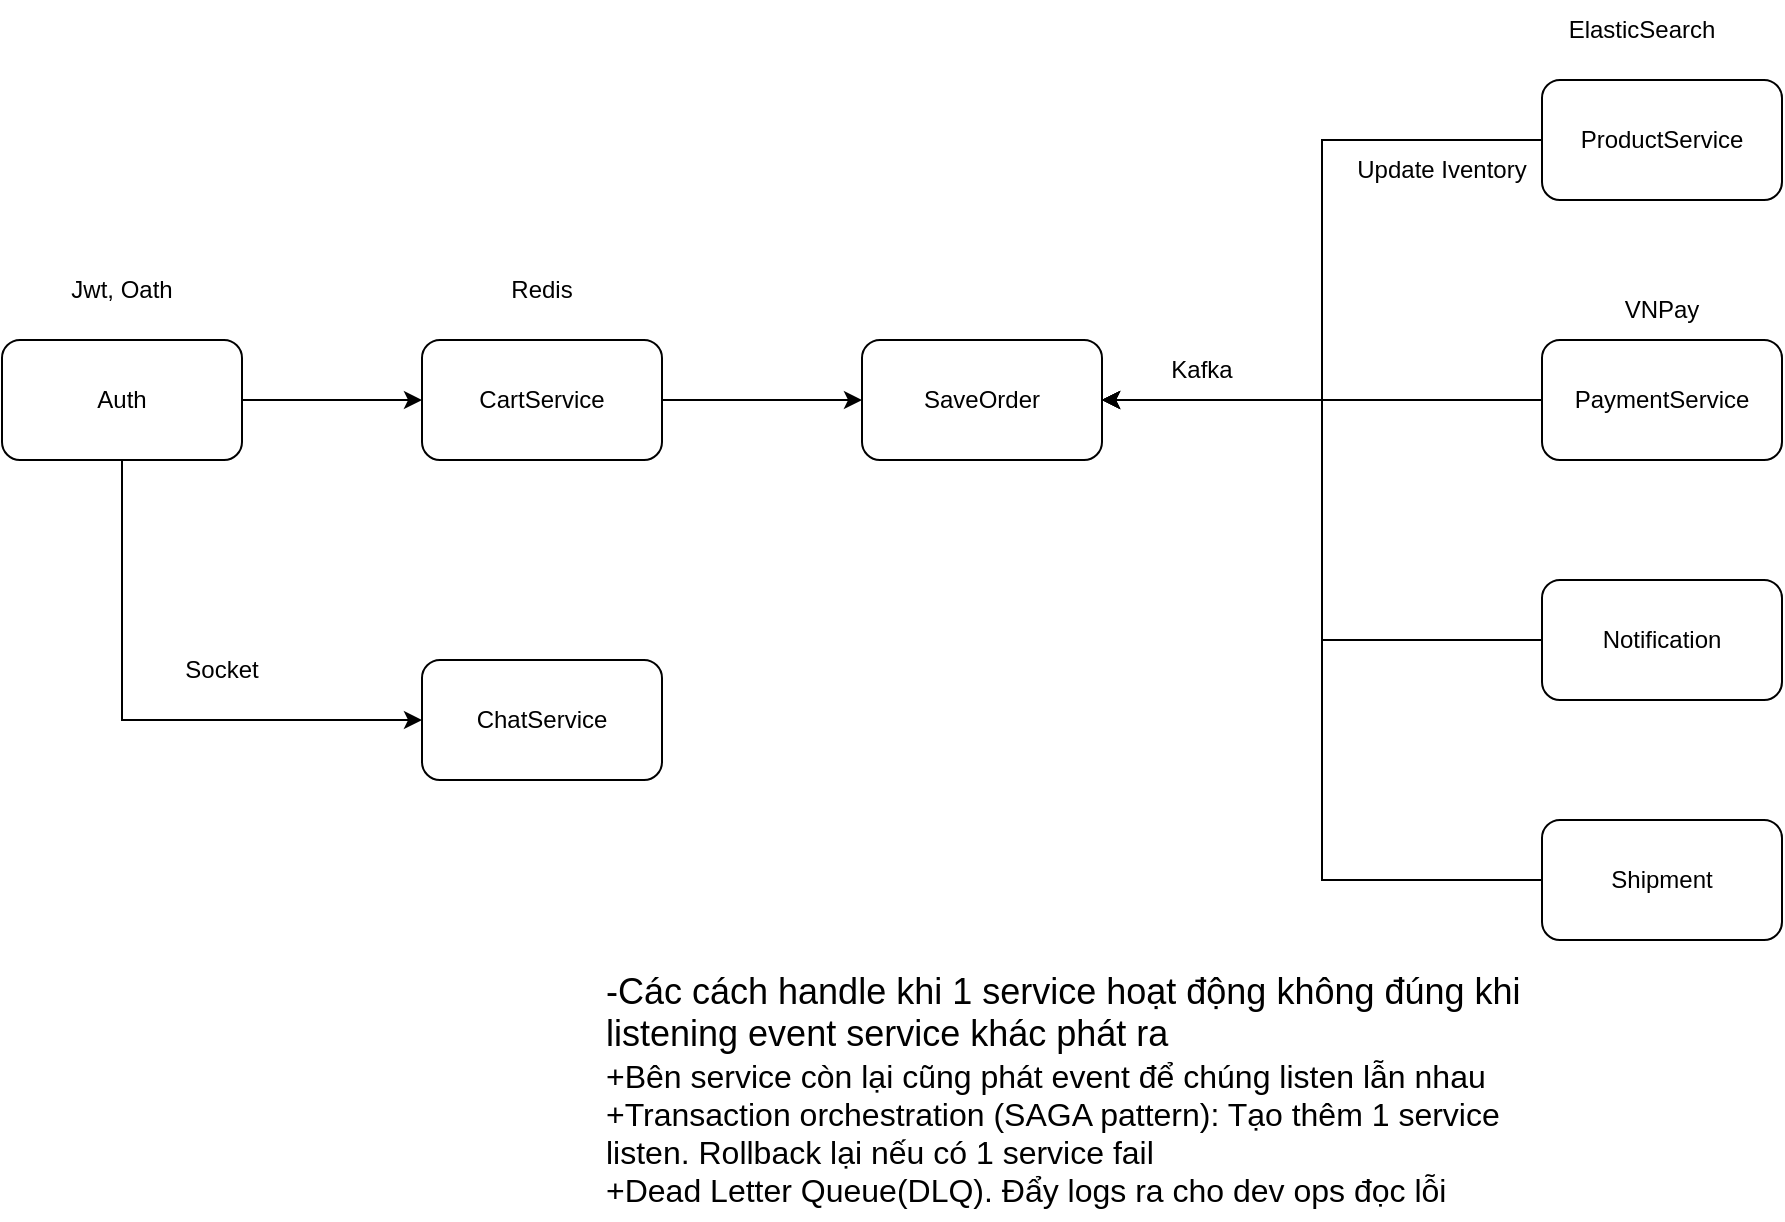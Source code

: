 <mxfile version="26.2.15">
  <diagram name="Page-1" id="URyArjmMyLUZqwQEJPAF">
    <mxGraphModel dx="1878" dy="653" grid="1" gridSize="10" guides="1" tooltips="1" connect="1" arrows="1" fold="1" page="1" pageScale="1" pageWidth="850" pageHeight="1100" math="0" shadow="0">
      <root>
        <mxCell id="0" />
        <mxCell id="1" parent="0" />
        <mxCell id="Ygb4HO1aCdZlYL9R_Fgd-9" style="edgeStyle=orthogonalEdgeStyle;rounded=0;orthogonalLoop=1;jettySize=auto;html=1;exitX=0;exitY=0.5;exitDx=0;exitDy=0;entryX=1;entryY=0.5;entryDx=0;entryDy=0;" parent="1" source="Ygb4HO1aCdZlYL9R_Fgd-4" target="Ygb4HO1aCdZlYL9R_Fgd-1" edge="1">
          <mxGeometry relative="1" as="geometry" />
        </mxCell>
        <mxCell id="Ygb4HO1aCdZlYL9R_Fgd-11" style="edgeStyle=orthogonalEdgeStyle;rounded=0;orthogonalLoop=1;jettySize=auto;html=1;exitX=0;exitY=0.5;exitDx=0;exitDy=0;entryX=1;entryY=0.5;entryDx=0;entryDy=0;" parent="1" source="Ygb4HO1aCdZlYL9R_Fgd-10" target="Ygb4HO1aCdZlYL9R_Fgd-1" edge="1">
          <mxGeometry relative="1" as="geometry" />
        </mxCell>
        <mxCell id="Ygb4HO1aCdZlYL9R_Fgd-13" style="edgeStyle=orthogonalEdgeStyle;rounded=0;orthogonalLoop=1;jettySize=auto;html=1;exitX=0;exitY=0.5;exitDx=0;exitDy=0;entryX=1;entryY=0.5;entryDx=0;entryDy=0;" parent="1" source="Ygb4HO1aCdZlYL9R_Fgd-12" target="Ygb4HO1aCdZlYL9R_Fgd-1" edge="1">
          <mxGeometry relative="1" as="geometry" />
        </mxCell>
        <mxCell id="8luNTkhpWCmpw1xaj1dX-3" style="edgeStyle=orthogonalEdgeStyle;rounded=0;orthogonalLoop=1;jettySize=auto;html=1;exitX=0;exitY=0.5;exitDx=0;exitDy=0;entryX=1;entryY=0.5;entryDx=0;entryDy=0;" parent="1" source="8luNTkhpWCmpw1xaj1dX-2" target="Ygb4HO1aCdZlYL9R_Fgd-1" edge="1">
          <mxGeometry relative="1" as="geometry" />
        </mxCell>
        <mxCell id="Ygb4HO1aCdZlYL9R_Fgd-1" value="SaveOrder" style="rounded=1;whiteSpace=wrap;html=1;" parent="1" vertex="1">
          <mxGeometry x="160" y="230" width="120" height="60" as="geometry" />
        </mxCell>
        <mxCell id="Ygb4HO1aCdZlYL9R_Fgd-4" value="PaymentService" style="rounded=1;whiteSpace=wrap;html=1;" parent="1" vertex="1">
          <mxGeometry x="500" y="230" width="120" height="60" as="geometry" />
        </mxCell>
        <mxCell id="Ygb4HO1aCdZlYL9R_Fgd-5" value="ChatService" style="rounded=1;whiteSpace=wrap;html=1;" parent="1" vertex="1">
          <mxGeometry x="-60" y="390" width="120" height="60" as="geometry" />
        </mxCell>
        <mxCell id="Ygb4HO1aCdZlYL9R_Fgd-10" value="Notification" style="rounded=1;whiteSpace=wrap;html=1;" parent="1" vertex="1">
          <mxGeometry x="500" y="350" width="120" height="60" as="geometry" />
        </mxCell>
        <mxCell id="Ygb4HO1aCdZlYL9R_Fgd-12" value="ProductService" style="rounded=1;whiteSpace=wrap;html=1;" parent="1" vertex="1">
          <mxGeometry x="500" y="100" width="120" height="60" as="geometry" />
        </mxCell>
        <mxCell id="Ygb4HO1aCdZlYL9R_Fgd-17" style="edgeStyle=orthogonalEdgeStyle;rounded=0;orthogonalLoop=1;jettySize=auto;html=1;exitX=1;exitY=0.5;exitDx=0;exitDy=0;entryX=0;entryY=0.5;entryDx=0;entryDy=0;" parent="1" source="Ygb4HO1aCdZlYL9R_Fgd-14" target="Ygb4HO1aCdZlYL9R_Fgd-1" edge="1">
          <mxGeometry relative="1" as="geometry" />
        </mxCell>
        <mxCell id="Ygb4HO1aCdZlYL9R_Fgd-14" value="CartService" style="rounded=1;whiteSpace=wrap;html=1;" parent="1" vertex="1">
          <mxGeometry x="-60" y="230" width="120" height="60" as="geometry" />
        </mxCell>
        <mxCell id="Ygb4HO1aCdZlYL9R_Fgd-16" style="edgeStyle=orthogonalEdgeStyle;rounded=0;orthogonalLoop=1;jettySize=auto;html=1;exitX=1;exitY=0.5;exitDx=0;exitDy=0;entryX=0;entryY=0.5;entryDx=0;entryDy=0;" parent="1" source="Ygb4HO1aCdZlYL9R_Fgd-15" target="Ygb4HO1aCdZlYL9R_Fgd-14" edge="1">
          <mxGeometry relative="1" as="geometry" />
        </mxCell>
        <mxCell id="Ygb4HO1aCdZlYL9R_Fgd-18" style="edgeStyle=orthogonalEdgeStyle;rounded=0;orthogonalLoop=1;jettySize=auto;html=1;exitX=0.5;exitY=1;exitDx=0;exitDy=0;entryX=0;entryY=0.5;entryDx=0;entryDy=0;" parent="1" source="Ygb4HO1aCdZlYL9R_Fgd-15" target="Ygb4HO1aCdZlYL9R_Fgd-5" edge="1">
          <mxGeometry relative="1" as="geometry" />
        </mxCell>
        <mxCell id="Ygb4HO1aCdZlYL9R_Fgd-15" value="Auth" style="rounded=1;whiteSpace=wrap;html=1;" parent="1" vertex="1">
          <mxGeometry x="-270" y="230" width="120" height="60" as="geometry" />
        </mxCell>
        <mxCell id="8luNTkhpWCmpw1xaj1dX-1" value="Kafka" style="text;html=1;align=center;verticalAlign=middle;whiteSpace=wrap;rounded=0;" parent="1" vertex="1">
          <mxGeometry x="300" y="230" width="60" height="30" as="geometry" />
        </mxCell>
        <mxCell id="8luNTkhpWCmpw1xaj1dX-2" value="Shipment" style="rounded=1;whiteSpace=wrap;html=1;" parent="1" vertex="1">
          <mxGeometry x="500" y="470" width="120" height="60" as="geometry" />
        </mxCell>
        <mxCell id="8luNTkhpWCmpw1xaj1dX-4" value="ElasticSearch" style="text;html=1;align=center;verticalAlign=middle;whiteSpace=wrap;rounded=0;" parent="1" vertex="1">
          <mxGeometry x="520" y="60" width="60" height="30" as="geometry" />
        </mxCell>
        <mxCell id="8luNTkhpWCmpw1xaj1dX-5" value="Redis" style="text;html=1;align=center;verticalAlign=middle;whiteSpace=wrap;rounded=0;" parent="1" vertex="1">
          <mxGeometry x="-30" y="190" width="60" height="30" as="geometry" />
        </mxCell>
        <mxCell id="8luNTkhpWCmpw1xaj1dX-6" value="Socket" style="text;html=1;align=center;verticalAlign=middle;whiteSpace=wrap;rounded=0;" parent="1" vertex="1">
          <mxGeometry x="-190" y="380" width="60" height="30" as="geometry" />
        </mxCell>
        <mxCell id="8luNTkhpWCmpw1xaj1dX-7" value="VNPay" style="text;html=1;align=center;verticalAlign=middle;whiteSpace=wrap;rounded=0;" parent="1" vertex="1">
          <mxGeometry x="530" y="200" width="60" height="30" as="geometry" />
        </mxCell>
        <mxCell id="8luNTkhpWCmpw1xaj1dX-8" value="Jwt, Oath" style="text;html=1;align=center;verticalAlign=middle;whiteSpace=wrap;rounded=0;" parent="1" vertex="1">
          <mxGeometry x="-240" y="190" width="60" height="30" as="geometry" />
        </mxCell>
        <mxCell id="8luNTkhpWCmpw1xaj1dX-9" value="&lt;font style=&quot;font-size: 18px;&quot;&gt;-Các cách handle khi 1 service hoạt động không đúng khi listening event service khác phát ra&lt;/font&gt;&lt;div&gt;&lt;font size=&quot;3&quot;&gt;+Bên service còn lại cũng phát event để chúng listen lẫn nhau&lt;/font&gt;&lt;/div&gt;&lt;div&gt;&lt;font size=&quot;3&quot;&gt;+Transaction orchestration (SAGA pattern): Tạo thêm 1 service listen. Rollback lại nếu có 1 service fail&lt;/font&gt;&lt;/div&gt;&lt;div&gt;&lt;font size=&quot;3&quot;&gt;+Dead Letter Queue(DLQ). Đẩy logs ra cho dev ops đọc lỗi&lt;/font&gt;&lt;/div&gt;" style="text;html=1;align=left;verticalAlign=middle;whiteSpace=wrap;rounded=0;" parent="1" vertex="1">
          <mxGeometry x="30" y="540" width="460" height="130" as="geometry" />
        </mxCell>
        <mxCell id="4ftFbzYjt5rvpYKDLgk4-1" value="Update Iventory" style="text;html=1;align=center;verticalAlign=middle;whiteSpace=wrap;rounded=0;" vertex="1" parent="1">
          <mxGeometry x="400" y="130" width="100" height="30" as="geometry" />
        </mxCell>
      </root>
    </mxGraphModel>
  </diagram>
</mxfile>
